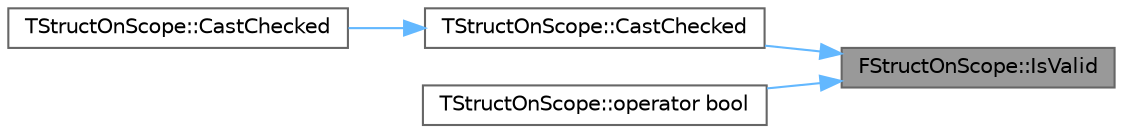 digraph "FStructOnScope::IsValid"
{
 // INTERACTIVE_SVG=YES
 // LATEX_PDF_SIZE
  bgcolor="transparent";
  edge [fontname=Helvetica,fontsize=10,labelfontname=Helvetica,labelfontsize=10];
  node [fontname=Helvetica,fontsize=10,shape=box,height=0.2,width=0.4];
  rankdir="RL";
  Node1 [id="Node000001",label="FStructOnScope::IsValid",height=0.2,width=0.4,color="gray40", fillcolor="grey60", style="filled", fontcolor="black",tooltip=" "];
  Node1 -> Node2 [id="edge1_Node000001_Node000002",dir="back",color="steelblue1",style="solid",tooltip=" "];
  Node2 [id="Node000002",label="TStructOnScope::CastChecked",height=0.2,width=0.4,color="grey40", fillcolor="white", style="filled",URL="$d1/d04/classTStructOnScope.html#a79eac32ee90680ce25f7c7913b8a3359",tooltip=" "];
  Node2 -> Node3 [id="edge2_Node000002_Node000003",dir="back",color="steelblue1",style="solid",tooltip=" "];
  Node3 [id="Node000003",label="TStructOnScope::CastChecked",height=0.2,width=0.4,color="grey40", fillcolor="white", style="filled",URL="$d1/d04/classTStructOnScope.html#ae9ebf38d141765d399991d4c0356f42d",tooltip=" "];
  Node1 -> Node4 [id="edge3_Node000001_Node000004",dir="back",color="steelblue1",style="solid",tooltip=" "];
  Node4 [id="Node000004",label="TStructOnScope::operator bool",height=0.2,width=0.4,color="grey40", fillcolor="white", style="filled",URL="$d1/d04/classTStructOnScope.html#a9868e425d426a4c16581688388c9557e",tooltip=" "];
}
